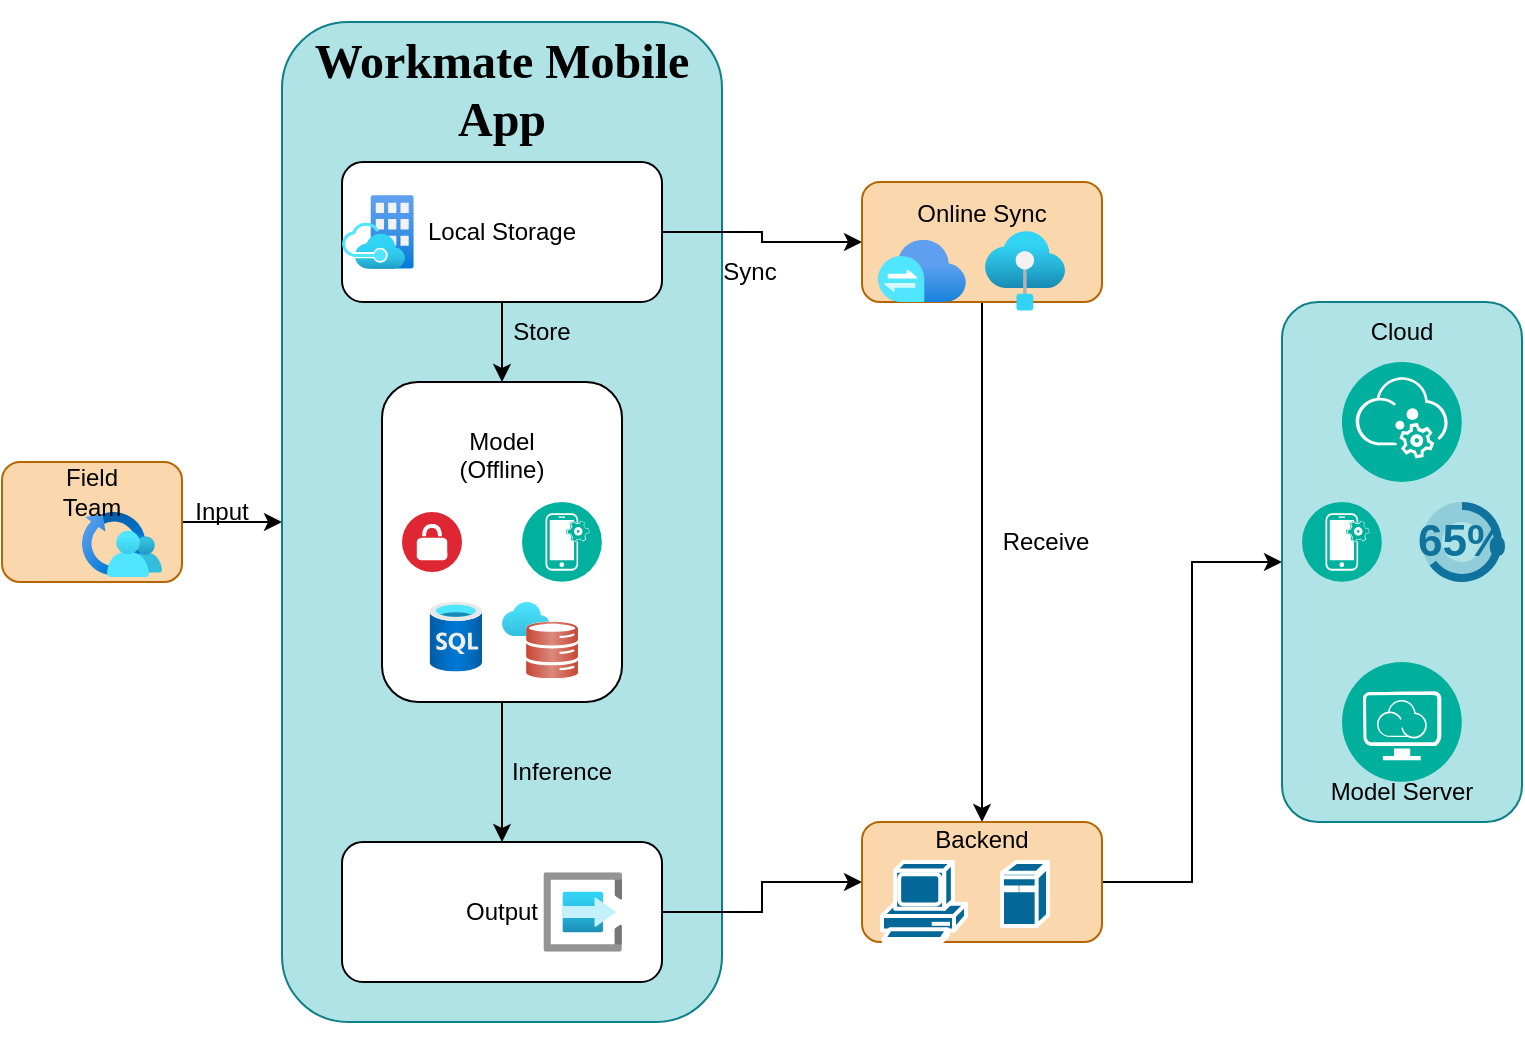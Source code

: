 <mxfile version="27.1.5">
  <diagram name="Page-1" id="s8LEhiDZESO9VMyCs4VE">
    <mxGraphModel dx="688" dy="663" grid="1" gridSize="10" guides="1" tooltips="1" connect="1" arrows="1" fold="1" page="1" pageScale="1" pageWidth="827" pageHeight="1169" math="0" shadow="0">
      <root>
        <mxCell id="0" />
        <mxCell id="1" parent="0" />
        <mxCell id="bBSkwI1x8TKcbj0gCfr3-3" value="" style="edgeStyle=orthogonalEdgeStyle;rounded=0;orthogonalLoop=1;jettySize=auto;html=1;" edge="1" parent="1" source="bBSkwI1x8TKcbj0gCfr3-1" target="bBSkwI1x8TKcbj0gCfr3-2">
          <mxGeometry relative="1" as="geometry" />
        </mxCell>
        <mxCell id="bBSkwI1x8TKcbj0gCfr3-1" value="" style="rounded=1;whiteSpace=wrap;html=1;fillColor=#fad7ac;strokeColor=#b46504;" vertex="1" parent="1">
          <mxGeometry x="10" y="300" width="90" height="60" as="geometry" />
        </mxCell>
        <mxCell id="bBSkwI1x8TKcbj0gCfr3-2" value="&lt;h1&gt;&lt;font face=&quot;Times New Roman&quot;&gt;Workmate Mobile App&lt;/font&gt;&lt;/h1&gt;&lt;div&gt;&lt;font face=&quot;Times New Roman&quot;&gt;&lt;br&gt;&lt;/font&gt;&lt;/div&gt;&lt;div&gt;&lt;font face=&quot;Times New Roman&quot;&gt;&lt;br&gt;&lt;/font&gt;&lt;/div&gt;&lt;div&gt;&lt;font face=&quot;Times New Roman&quot;&gt;&lt;br&gt;&lt;/font&gt;&lt;/div&gt;&lt;div&gt;&lt;font face=&quot;Times New Roman&quot;&gt;&lt;br&gt;&lt;/font&gt;&lt;/div&gt;&lt;div&gt;&lt;font face=&quot;Times New Roman&quot;&gt;&lt;br&gt;&lt;/font&gt;&lt;/div&gt;&lt;div&gt;&lt;font face=&quot;Times New Roman&quot;&gt;&lt;br&gt;&lt;/font&gt;&lt;/div&gt;&lt;div&gt;&lt;font face=&quot;Times New Roman&quot;&gt;&lt;br&gt;&lt;/font&gt;&lt;/div&gt;&lt;div&gt;&lt;font face=&quot;Times New Roman&quot;&gt;&lt;br&gt;&lt;/font&gt;&lt;/div&gt;&lt;div&gt;&lt;font face=&quot;Times New Roman&quot;&gt;&lt;br&gt;&lt;/font&gt;&lt;/div&gt;&lt;div&gt;&lt;font face=&quot;Times New Roman&quot;&gt;&lt;br&gt;&lt;/font&gt;&lt;/div&gt;&lt;div&gt;&lt;font face=&quot;Times New Roman&quot;&gt;&lt;br&gt;&lt;/font&gt;&lt;/div&gt;&lt;div&gt;&lt;font face=&quot;Times New Roman&quot;&gt;&lt;br&gt;&lt;/font&gt;&lt;/div&gt;&lt;div&gt;&lt;font face=&quot;Times New Roman&quot;&gt;&lt;br&gt;&lt;/font&gt;&lt;/div&gt;&lt;div&gt;&lt;font face=&quot;Times New Roman&quot;&gt;&lt;br&gt;&lt;/font&gt;&lt;/div&gt;&lt;div&gt;&lt;font face=&quot;Times New Roman&quot;&gt;&lt;br&gt;&lt;/font&gt;&lt;/div&gt;&lt;div&gt;&lt;font face=&quot;Times New Roman&quot;&gt;&lt;br&gt;&lt;/font&gt;&lt;/div&gt;&lt;div&gt;&lt;font face=&quot;Times New Roman&quot;&gt;&lt;br&gt;&lt;/font&gt;&lt;/div&gt;&lt;div&gt;&lt;font face=&quot;Times New Roman&quot;&gt;&lt;br&gt;&lt;/font&gt;&lt;/div&gt;&lt;div&gt;&lt;font face=&quot;Times New Roman&quot;&gt;&lt;br&gt;&lt;/font&gt;&lt;/div&gt;&lt;div&gt;&lt;font face=&quot;Times New Roman&quot;&gt;&lt;br&gt;&lt;/font&gt;&lt;/div&gt;&lt;div&gt;&lt;font face=&quot;Times New Roman&quot;&gt;&lt;br&gt;&lt;/font&gt;&lt;/div&gt;&lt;div&gt;&lt;font face=&quot;Times New Roman&quot;&gt;&lt;br&gt;&lt;/font&gt;&lt;/div&gt;&lt;div&gt;&lt;font face=&quot;Times New Roman&quot;&gt;&lt;br&gt;&lt;/font&gt;&lt;/div&gt;&lt;div&gt;&lt;font face=&quot;Times New Roman&quot;&gt;&lt;br&gt;&lt;/font&gt;&lt;/div&gt;&lt;div&gt;&lt;font face=&quot;Times New Roman&quot;&gt;&lt;br&gt;&lt;/font&gt;&lt;/div&gt;&lt;div&gt;&lt;font face=&quot;Times New Roman&quot;&gt;&lt;br&gt;&lt;/font&gt;&lt;/div&gt;&lt;div&gt;&lt;font face=&quot;Times New Roman&quot;&gt;&lt;br&gt;&lt;/font&gt;&lt;/div&gt;&lt;div&gt;&lt;font face=&quot;Times New Roman&quot;&gt;&lt;br&gt;&lt;/font&gt;&lt;/div&gt;&lt;div&gt;&lt;font face=&quot;Times New Roman&quot;&gt;&lt;br&gt;&lt;/font&gt;&lt;/div&gt;&lt;div&gt;&lt;font face=&quot;Times New Roman&quot;&gt;&lt;br&gt;&lt;/font&gt;&lt;/div&gt;" style="whiteSpace=wrap;html=1;rounded=1;fillColor=#b0e3e6;strokeColor=#0e8088;" vertex="1" parent="1">
          <mxGeometry x="150" y="80" width="220" height="500" as="geometry" />
        </mxCell>
        <mxCell id="bBSkwI1x8TKcbj0gCfr3-18" value="" style="edgeStyle=orthogonalEdgeStyle;rounded=0;orthogonalLoop=1;jettySize=auto;html=1;" edge="1" parent="1" source="bBSkwI1x8TKcbj0gCfr3-4" target="bBSkwI1x8TKcbj0gCfr3-17">
          <mxGeometry relative="1" as="geometry" />
        </mxCell>
        <mxCell id="bBSkwI1x8TKcbj0gCfr3-35" style="edgeStyle=orthogonalEdgeStyle;rounded=0;orthogonalLoop=1;jettySize=auto;html=1;" edge="1" parent="1" source="bBSkwI1x8TKcbj0gCfr3-4" target="bBSkwI1x8TKcbj0gCfr3-6">
          <mxGeometry relative="1" as="geometry" />
        </mxCell>
        <mxCell id="bBSkwI1x8TKcbj0gCfr3-4" value="Local Storage" style="rounded=1;whiteSpace=wrap;html=1;" vertex="1" parent="1">
          <mxGeometry x="180" y="150" width="160" height="70" as="geometry" />
        </mxCell>
        <mxCell id="bBSkwI1x8TKcbj0gCfr3-21" value="" style="edgeStyle=orthogonalEdgeStyle;rounded=0;orthogonalLoop=1;jettySize=auto;html=1;" edge="1" parent="1" source="bBSkwI1x8TKcbj0gCfr3-5" target="bBSkwI1x8TKcbj0gCfr3-20">
          <mxGeometry relative="1" as="geometry" />
        </mxCell>
        <mxCell id="bBSkwI1x8TKcbj0gCfr3-5" value="Output" style="rounded=1;whiteSpace=wrap;html=1;" vertex="1" parent="1">
          <mxGeometry x="180" y="490" width="160" height="70" as="geometry" />
        </mxCell>
        <mxCell id="bBSkwI1x8TKcbj0gCfr3-33" style="edgeStyle=orthogonalEdgeStyle;rounded=0;orthogonalLoop=1;jettySize=auto;html=1;entryX=0.5;entryY=0;entryDx=0;entryDy=0;" edge="1" parent="1" source="bBSkwI1x8TKcbj0gCfr3-6" target="bBSkwI1x8TKcbj0gCfr3-5">
          <mxGeometry relative="1" as="geometry" />
        </mxCell>
        <mxCell id="bBSkwI1x8TKcbj0gCfr3-6" value="Model&lt;div&gt;(Offline)&lt;/div&gt;&lt;div&gt;&lt;br&gt;&lt;/div&gt;&lt;div&gt;&lt;br&gt;&lt;/div&gt;&lt;div&gt;&lt;br&gt;&lt;/div&gt;&lt;div&gt;&lt;br&gt;&lt;/div&gt;&lt;div&gt;&lt;br&gt;&lt;/div&gt;&lt;div&gt;&lt;br&gt;&lt;/div&gt;" style="rounded=1;whiteSpace=wrap;html=1;" vertex="1" parent="1">
          <mxGeometry x="200" y="260" width="120" height="160" as="geometry" />
        </mxCell>
        <mxCell id="bBSkwI1x8TKcbj0gCfr3-15" style="edgeStyle=orthogonalEdgeStyle;rounded=0;orthogonalLoop=1;jettySize=auto;html=1;exitX=0.5;exitY=1;exitDx=0;exitDy=0;" edge="1" parent="1" source="bBSkwI1x8TKcbj0gCfr3-1" target="bBSkwI1x8TKcbj0gCfr3-1">
          <mxGeometry relative="1" as="geometry" />
        </mxCell>
        <mxCell id="bBSkwI1x8TKcbj0gCfr3-25" style="edgeStyle=orthogonalEdgeStyle;rounded=0;orthogonalLoop=1;jettySize=auto;html=1;entryX=0.5;entryY=0;entryDx=0;entryDy=0;" edge="1" parent="1" source="bBSkwI1x8TKcbj0gCfr3-17" target="bBSkwI1x8TKcbj0gCfr3-20">
          <mxGeometry relative="1" as="geometry" />
        </mxCell>
        <mxCell id="bBSkwI1x8TKcbj0gCfr3-17" value="Online Sync&lt;div&gt;&lt;br&gt;&lt;/div&gt;&lt;div&gt;&lt;br&gt;&lt;/div&gt;" style="whiteSpace=wrap;html=1;rounded=1;fillColor=#fad7ac;strokeColor=#b46504;" vertex="1" parent="1">
          <mxGeometry x="440" y="160" width="120" height="60" as="geometry" />
        </mxCell>
        <mxCell id="bBSkwI1x8TKcbj0gCfr3-37" value="" style="edgeStyle=orthogonalEdgeStyle;rounded=0;orthogonalLoop=1;jettySize=auto;html=1;" edge="1" parent="1" source="bBSkwI1x8TKcbj0gCfr3-20" target="bBSkwI1x8TKcbj0gCfr3-36">
          <mxGeometry relative="1" as="geometry" />
        </mxCell>
        <mxCell id="bBSkwI1x8TKcbj0gCfr3-20" value="Backend&lt;div&gt;&lt;br&gt;&lt;/div&gt;&lt;div&gt;&lt;br&gt;&lt;/div&gt;&lt;div&gt;&lt;br&gt;&lt;/div&gt;" style="whiteSpace=wrap;html=1;rounded=1;fillColor=#fad7ac;strokeColor=#b46504;" vertex="1" parent="1">
          <mxGeometry x="440" y="480" width="120" height="60" as="geometry" />
        </mxCell>
        <mxCell id="bBSkwI1x8TKcbj0gCfr3-29" value="Receive" style="text;html=1;align=center;verticalAlign=middle;whiteSpace=wrap;rounded=0;" vertex="1" parent="1">
          <mxGeometry x="501.5" y="325" width="60" height="30" as="geometry" />
        </mxCell>
        <mxCell id="bBSkwI1x8TKcbj0gCfr3-30" value="Sync" style="text;html=1;align=center;verticalAlign=middle;whiteSpace=wrap;rounded=0;" vertex="1" parent="1">
          <mxGeometry x="354" y="190" width="60" height="30" as="geometry" />
        </mxCell>
        <mxCell id="bBSkwI1x8TKcbj0gCfr3-31" value="Store" style="text;html=1;align=center;verticalAlign=middle;whiteSpace=wrap;rounded=0;" vertex="1" parent="1">
          <mxGeometry x="250" y="220" width="60" height="30" as="geometry" />
        </mxCell>
        <mxCell id="bBSkwI1x8TKcbj0gCfr3-32" value="Inference" style="text;html=1;align=center;verticalAlign=middle;whiteSpace=wrap;rounded=0;" vertex="1" parent="1">
          <mxGeometry x="260" y="440" width="60" height="30" as="geometry" />
        </mxCell>
        <mxCell id="bBSkwI1x8TKcbj0gCfr3-36" value="" style="whiteSpace=wrap;html=1;fillColor=#b0e3e6;strokeColor=#0e8088;rounded=1;" vertex="1" parent="1">
          <mxGeometry x="650" y="220" width="120" height="260" as="geometry" />
        </mxCell>
        <mxCell id="bBSkwI1x8TKcbj0gCfr3-39" value="Cloud" style="text;html=1;align=center;verticalAlign=middle;whiteSpace=wrap;rounded=0;" vertex="1" parent="1">
          <mxGeometry x="680" y="220" width="60" height="30" as="geometry" />
        </mxCell>
        <mxCell id="bBSkwI1x8TKcbj0gCfr3-41" value="" style="image;aspect=fixed;html=1;points=[];align=center;fontSize=12;image=img/lib/azure2/storage/Azure_Stack_Edge.svg;" vertex="1" parent="1">
          <mxGeometry x="448" y="188.94" width="44" height="31.06" as="geometry" />
        </mxCell>
        <mxCell id="bBSkwI1x8TKcbj0gCfr3-43" value="" style="shape=mxgraph.cisco.computers_and_peripherals.pc;sketch=0;html=1;pointerEvents=1;dashed=0;fillColor=#036897;strokeColor=#ffffff;strokeWidth=2;verticalLabelPosition=bottom;verticalAlign=top;align=center;outlineConnect=0;" vertex="1" parent="1">
          <mxGeometry x="450" y="500" width="42" height="40" as="geometry" />
        </mxCell>
        <mxCell id="bBSkwI1x8TKcbj0gCfr3-44" value="" style="shape=mxgraph.cisco.computers_and_peripherals.ibm_mini_as400;sketch=0;html=1;pointerEvents=1;dashed=0;fillColor=#036897;strokeColor=#ffffff;strokeWidth=2;verticalLabelPosition=bottom;verticalAlign=top;align=center;outlineConnect=0;" vertex="1" parent="1">
          <mxGeometry x="510" y="500" width="23" height="32" as="geometry" />
        </mxCell>
        <mxCell id="bBSkwI1x8TKcbj0gCfr3-45" value="" style="image;aspect=fixed;perimeter=ellipsePerimeter;html=1;align=center;shadow=0;dashed=0;fontColor=#4277BB;labelBackgroundColor=default;fontSize=12;spacingTop=3;image=img/lib/ibm/management/data_services.svg;" vertex="1" parent="1">
          <mxGeometry x="680" y="250" width="60" height="60" as="geometry" />
        </mxCell>
        <mxCell id="bBSkwI1x8TKcbj0gCfr3-46" value="" style="verticalLabelPosition=bottom;verticalAlign=top;html=1;shape=mxgraph.basic.donut;dx=10;strokeColor=none;fillColor=#10739E;fontSize=10;align=center;fillOpacity=20;" vertex="1" parent="1">
          <mxGeometry x="720" y="320" width="40" height="40" as="geometry" />
        </mxCell>
        <mxCell id="bBSkwI1x8TKcbj0gCfr3-47" value="65%" style="verticalLabelPosition=middle;verticalAlign=middle;html=1;shape=mxgraph.basic.partConcEllipse;startAngle=0;endAngle=0.65;arcWidth=0.2;strokeColor=none;fillColor=#10739E;fontSize=22;fontColor=#10739E;align=center;fontStyle=1;whiteSpace=wrap;" vertex="1" parent="bBSkwI1x8TKcbj0gCfr3-46">
          <mxGeometry width="40" height="40" as="geometry" />
        </mxCell>
        <mxCell id="bBSkwI1x8TKcbj0gCfr3-48" value="" style="image;aspect=fixed;perimeter=ellipsePerimeter;html=1;align=center;shadow=0;dashed=0;fontColor=#4277BB;labelBackgroundColor=default;fontSize=12;spacingTop=3;image=img/lib/ibm/security/vpn.svg;" vertex="1" parent="1">
          <mxGeometry x="210" y="325" width="30" height="30" as="geometry" />
        </mxCell>
        <mxCell id="bBSkwI1x8TKcbj0gCfr3-49" value="" style="image;aspect=fixed;perimeter=ellipsePerimeter;html=1;align=center;shadow=0;dashed=0;fontColor=#4277BB;labelBackgroundColor=default;fontSize=12;spacingTop=3;image=img/lib/ibm/management/device_management.svg;" vertex="1" parent="1">
          <mxGeometry x="270" y="320" width="40" height="40" as="geometry" />
        </mxCell>
        <mxCell id="bBSkwI1x8TKcbj0gCfr3-50" value="" style="image;aspect=fixed;perimeter=ellipsePerimeter;html=1;align=center;shadow=0;dashed=0;fontColor=#4277BB;labelBackgroundColor=default;fontSize=12;spacingTop=3;image=img/lib/ibm/management/device_management.svg;" vertex="1" parent="1">
          <mxGeometry x="660" y="320" width="40" height="40" as="geometry" />
        </mxCell>
        <mxCell id="bBSkwI1x8TKcbj0gCfr3-51" value="" style="image;aspect=fixed;perimeter=ellipsePerimeter;html=1;align=center;shadow=0;dashed=0;fontColor=#4277BB;labelBackgroundColor=default;fontSize=12;spacingTop=3;image=img/lib/ibm/management/provider_cloud_portal_service.svg;" vertex="1" parent="1">
          <mxGeometry x="680" y="400" width="60" height="60" as="geometry" />
        </mxCell>
        <mxCell id="bBSkwI1x8TKcbj0gCfr3-52" value="Model Server" style="text;html=1;align=center;verticalAlign=middle;whiteSpace=wrap;rounded=0;" vertex="1" parent="1">
          <mxGeometry x="665" y="450" width="90" height="30" as="geometry" />
        </mxCell>
        <mxCell id="bBSkwI1x8TKcbj0gCfr3-53" value="Input" style="text;html=1;align=center;verticalAlign=middle;whiteSpace=wrap;rounded=0;" vertex="1" parent="1">
          <mxGeometry x="90" y="310" width="60" height="30" as="geometry" />
        </mxCell>
        <mxCell id="bBSkwI1x8TKcbj0gCfr3-54" value="" style="image;aspect=fixed;html=1;points=[];align=center;fontSize=12;image=img/lib/azure2/iot/Time_Series_Data_Sets.svg;" vertex="1" parent="1">
          <mxGeometry x="223.8" y="370" width="26.2" height="34.8" as="geometry" />
        </mxCell>
        <mxCell id="bBSkwI1x8TKcbj0gCfr3-55" value="" style="image;aspect=fixed;html=1;points=[];align=center;fontSize=12;image=img/lib/azure2/iot/IoT_Edge.svg;" vertex="1" parent="1">
          <mxGeometry x="501.5" y="184.47" width="40" height="40" as="geometry" />
        </mxCell>
        <mxCell id="bBSkwI1x8TKcbj0gCfr3-56" value="" style="image;aspect=fixed;html=1;points=[];align=center;fontSize=12;image=img/lib/azure2/databases/Oracle_Database.svg;" vertex="1" parent="1">
          <mxGeometry x="260" y="370" width="38" height="38" as="geometry" />
        </mxCell>
        <mxCell id="bBSkwI1x8TKcbj0gCfr3-57" value="" style="image;aspect=fixed;html=1;points=[];align=center;fontSize=12;image=img/lib/azure2/iot/Time_Series_Insights_Event_Sources.svg;" vertex="1" parent="1">
          <mxGeometry x="280.73" y="505.08" width="39.27" height="39.85" as="geometry" />
        </mxCell>
        <mxCell id="bBSkwI1x8TKcbj0gCfr3-58" value="" style="image;aspect=fixed;html=1;points=[];align=center;fontSize=12;image=img/lib/azure2/azure_stack/Azure_Stack.svg;" vertex="1" parent="1">
          <mxGeometry x="180" y="166.48" width="35.88" height="37.03" as="geometry" />
        </mxCell>
        <mxCell id="bBSkwI1x8TKcbj0gCfr3-59" value="" style="image;aspect=fixed;html=1;points=[];align=center;fontSize=12;image=img/lib/azure2/ai_machine_learning/Personalizers.svg;" vertex="1" parent="1">
          <mxGeometry x="50" y="325" width="40" height="32.47" as="geometry" />
        </mxCell>
        <mxCell id="bBSkwI1x8TKcbj0gCfr3-60" value="Field Team" style="text;html=1;align=center;verticalAlign=middle;whiteSpace=wrap;rounded=0;" vertex="1" parent="1">
          <mxGeometry x="25" y="300" width="60" height="30" as="geometry" />
        </mxCell>
      </root>
    </mxGraphModel>
  </diagram>
</mxfile>
